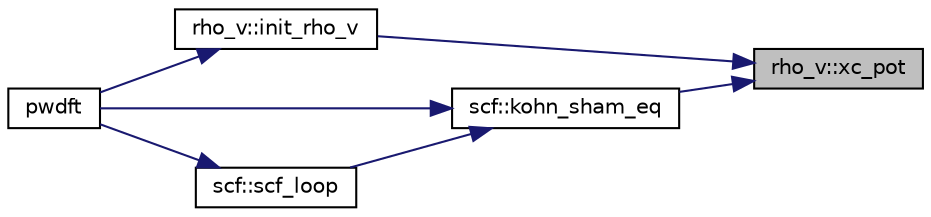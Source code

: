 digraph "rho_v::xc_pot"
{
 // LATEX_PDF_SIZE
  edge [fontname="Helvetica",fontsize="10",labelfontname="Helvetica",labelfontsize="10"];
  node [fontname="Helvetica",fontsize="10",shape=record];
  rankdir="RL";
  Node1 [label="rho_v::xc_pot",height=0.2,width=0.4,color="black", fillcolor="grey75", style="filled", fontcolor="black",tooltip="Add XC potential (LDA)"];
  Node1 -> Node2 [dir="back",color="midnightblue",fontsize="10",style="solid",fontname="Helvetica"];
  Node2 [label="rho_v::init_rho_v",height=0.2,width=0.4,color="black", fillcolor="white", style="filled",URL="$namespacerho__v.html#a234977e1975896e4c279f68d8e2d6af0",tooltip="Initialize rho, Vps, Vks."];
  Node2 -> Node3 [dir="back",color="midnightblue",fontsize="10",style="solid",fontname="Helvetica"];
  Node3 [label="pwdft",height=0.2,width=0.4,color="black", fillcolor="white", style="filled",URL="$pwdft_8_f90.html#a676d884bb05028d628a63337b149182e",tooltip=" "];
  Node1 -> Node4 [dir="back",color="midnightblue",fontsize="10",style="solid",fontname="Helvetica"];
  Node4 [label="scf::kohn_sham_eq",height=0.2,width=0.4,color="black", fillcolor="white", style="filled",URL="$namespacescf.html#a80161e4666bf654ff41c0ad5510f0641",tooltip=" "];
  Node4 -> Node3 [dir="back",color="midnightblue",fontsize="10",style="solid",fontname="Helvetica"];
  Node4 -> Node5 [dir="back",color="midnightblue",fontsize="10",style="solid",fontname="Helvetica"];
  Node5 [label="scf::scf_loop",height=0.2,width=0.4,color="black", fillcolor="white", style="filled",URL="$namespacescf.html#ab2a6afb38024f53beb2371ef1d7163a1",tooltip=" "];
  Node5 -> Node3 [dir="back",color="midnightblue",fontsize="10",style="solid",fontname="Helvetica"];
}
